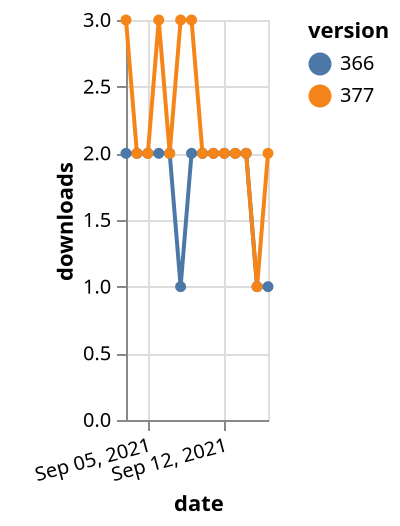 {"$schema": "https://vega.github.io/schema/vega-lite/v5.json", "description": "A simple bar chart with embedded data.", "data": {"values": [{"date": "2021-09-03", "total": 2226, "delta": 2, "version": "366"}, {"date": "2021-09-04", "total": 2228, "delta": 2, "version": "366"}, {"date": "2021-09-05", "total": 2230, "delta": 2, "version": "366"}, {"date": "2021-09-06", "total": 2232, "delta": 2, "version": "366"}, {"date": "2021-09-07", "total": 2234, "delta": 2, "version": "366"}, {"date": "2021-09-08", "total": 2235, "delta": 1, "version": "366"}, {"date": "2021-09-09", "total": 2237, "delta": 2, "version": "366"}, {"date": "2021-09-10", "total": 2239, "delta": 2, "version": "366"}, {"date": "2021-09-11", "total": 2241, "delta": 2, "version": "366"}, {"date": "2021-09-12", "total": 2243, "delta": 2, "version": "366"}, {"date": "2021-09-13", "total": 2245, "delta": 2, "version": "366"}, {"date": "2021-09-14", "total": 2247, "delta": 2, "version": "366"}, {"date": "2021-09-15", "total": 2248, "delta": 1, "version": "366"}, {"date": "2021-09-16", "total": 2249, "delta": 1, "version": "366"}, {"date": "2021-09-03", "total": 2041, "delta": 3, "version": "377"}, {"date": "2021-09-04", "total": 2043, "delta": 2, "version": "377"}, {"date": "2021-09-05", "total": 2045, "delta": 2, "version": "377"}, {"date": "2021-09-06", "total": 2048, "delta": 3, "version": "377"}, {"date": "2021-09-07", "total": 2050, "delta": 2, "version": "377"}, {"date": "2021-09-08", "total": 2053, "delta": 3, "version": "377"}, {"date": "2021-09-09", "total": 2056, "delta": 3, "version": "377"}, {"date": "2021-09-10", "total": 2058, "delta": 2, "version": "377"}, {"date": "2021-09-11", "total": 2060, "delta": 2, "version": "377"}, {"date": "2021-09-12", "total": 2062, "delta": 2, "version": "377"}, {"date": "2021-09-13", "total": 2064, "delta": 2, "version": "377"}, {"date": "2021-09-14", "total": 2066, "delta": 2, "version": "377"}, {"date": "2021-09-15", "total": 2067, "delta": 1, "version": "377"}, {"date": "2021-09-16", "total": 2069, "delta": 2, "version": "377"}]}, "width": "container", "mark": {"type": "line", "point": {"filled": true}}, "encoding": {"x": {"field": "date", "type": "temporal", "timeUnit": "yearmonthdate", "title": "date", "axis": {"labelAngle": -15}}, "y": {"field": "delta", "type": "quantitative", "title": "downloads"}, "color": {"field": "version", "type": "nominal"}, "tooltip": {"field": "delta"}}}